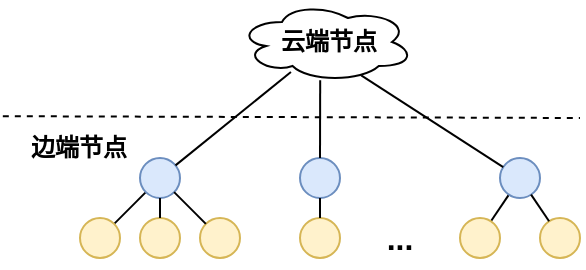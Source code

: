 <mxfile version="26.2.12">
  <diagram name="第 1 页" id="XrR6oJb-ZiE1guJITUTj">
    <mxGraphModel dx="542" dy="358" grid="1" gridSize="10" guides="1" tooltips="1" connect="1" arrows="1" fold="1" page="1" pageScale="1" pageWidth="827" pageHeight="1169" math="0" shadow="0">
      <root>
        <mxCell id="0" />
        <mxCell id="1" parent="0" />
        <mxCell id="Qftp_cy5Gg_HZMvoUiyC-4" value="" style="ellipse;whiteSpace=wrap;html=1;aspect=fixed;fillColor=#fff2cc;strokeColor=#d6b656;" vertex="1" parent="1">
          <mxGeometry x="490" y="1140" width="20" height="20" as="geometry" />
        </mxCell>
        <mxCell id="Qftp_cy5Gg_HZMvoUiyC-6" value="" style="ellipse;whiteSpace=wrap;html=1;aspect=fixed;fillColor=#dae8fc;strokeColor=#6c8ebf;" vertex="1" parent="1">
          <mxGeometry x="490" y="1110" width="20" height="20" as="geometry" />
        </mxCell>
        <mxCell id="Qftp_cy5Gg_HZMvoUiyC-7" style="rounded=0;orthogonalLoop=1;jettySize=auto;html=1;endArrow=none;startFill=0;entryX=0.5;entryY=1;entryDx=0;entryDy=0;" edge="1" parent="1" source="Qftp_cy5Gg_HZMvoUiyC-4" target="Qftp_cy5Gg_HZMvoUiyC-6">
          <mxGeometry relative="1" as="geometry">
            <mxPoint x="468" y="1185" as="sourcePoint" />
            <mxPoint x="502" y="1145" as="targetPoint" />
          </mxGeometry>
        </mxCell>
        <mxCell id="Qftp_cy5Gg_HZMvoUiyC-12" value="" style="endArrow=none;html=1;rounded=0;dashed=1;exitX=-0.037;exitY=-0.03;exitDx=0;exitDy=0;exitPerimeter=0;" edge="1" parent="1" source="Qftp_cy5Gg_HZMvoUiyC-47">
          <mxGeometry width="50" height="50" relative="1" as="geometry">
            <mxPoint x="360" y="1089.43" as="sourcePoint" />
            <mxPoint x="630" y="1090" as="targetPoint" />
          </mxGeometry>
        </mxCell>
        <mxCell id="Qftp_cy5Gg_HZMvoUiyC-13" value="" style="ellipse;shape=cloud;whiteSpace=wrap;html=1;" vertex="1" parent="1">
          <mxGeometry x="459" y="1032" width="88" height="40" as="geometry" />
        </mxCell>
        <mxCell id="Qftp_cy5Gg_HZMvoUiyC-15" value="&lt;font style=&quot;font-size: 16px;&quot;&gt;&lt;b&gt;...&lt;/b&gt;&lt;/font&gt;" style="text;html=1;align=center;verticalAlign=middle;whiteSpace=wrap;rounded=0;" vertex="1" parent="1">
          <mxGeometry x="510" y="1135" width="60" height="30" as="geometry" />
        </mxCell>
        <mxCell id="Qftp_cy5Gg_HZMvoUiyC-17" style="rounded=0;orthogonalLoop=1;jettySize=auto;html=1;endArrow=none;startFill=0;" edge="1" parent="1" source="Qftp_cy5Gg_HZMvoUiyC-18" target="Qftp_cy5Gg_HZMvoUiyC-21">
          <mxGeometry relative="1" as="geometry" />
        </mxCell>
        <mxCell id="Qftp_cy5Gg_HZMvoUiyC-18" value="" style="ellipse;whiteSpace=wrap;html=1;aspect=fixed;fillColor=#fff2cc;strokeColor=#d6b656;" vertex="1" parent="1">
          <mxGeometry x="380" y="1140" width="20" height="20" as="geometry" />
        </mxCell>
        <mxCell id="Qftp_cy5Gg_HZMvoUiyC-19" value="" style="ellipse;whiteSpace=wrap;html=1;aspect=fixed;fillColor=#fff2cc;strokeColor=#d6b656;" vertex="1" parent="1">
          <mxGeometry x="410" y="1140" width="20" height="20" as="geometry" />
        </mxCell>
        <mxCell id="Qftp_cy5Gg_HZMvoUiyC-20" value="" style="ellipse;whiteSpace=wrap;html=1;aspect=fixed;fillColor=#fff2cc;strokeColor=#d6b656;" vertex="1" parent="1">
          <mxGeometry x="440" y="1140" width="20" height="20" as="geometry" />
        </mxCell>
        <mxCell id="Qftp_cy5Gg_HZMvoUiyC-21" value="" style="ellipse;whiteSpace=wrap;html=1;aspect=fixed;fillColor=#dae8fc;strokeColor=#6c8ebf;" vertex="1" parent="1">
          <mxGeometry x="410" y="1110" width="20" height="20" as="geometry" />
        </mxCell>
        <mxCell id="Qftp_cy5Gg_HZMvoUiyC-22" style="rounded=0;orthogonalLoop=1;jettySize=auto;html=1;endArrow=none;startFill=0;entryX=0.5;entryY=1;entryDx=0;entryDy=0;" edge="1" parent="1" source="Qftp_cy5Gg_HZMvoUiyC-19" target="Qftp_cy5Gg_HZMvoUiyC-21">
          <mxGeometry relative="1" as="geometry">
            <mxPoint x="388" y="1185" as="sourcePoint" />
            <mxPoint x="422" y="1145" as="targetPoint" />
          </mxGeometry>
        </mxCell>
        <mxCell id="Qftp_cy5Gg_HZMvoUiyC-23" style="rounded=0;orthogonalLoop=1;jettySize=auto;html=1;endArrow=none;startFill=0;" edge="1" parent="1" source="Qftp_cy5Gg_HZMvoUiyC-20" target="Qftp_cy5Gg_HZMvoUiyC-21">
          <mxGeometry relative="1" as="geometry">
            <mxPoint x="435" y="1180" as="sourcePoint" />
            <mxPoint x="435" y="1150" as="targetPoint" />
          </mxGeometry>
        </mxCell>
        <mxCell id="Qftp_cy5Gg_HZMvoUiyC-25" style="rounded=0;orthogonalLoop=1;jettySize=auto;html=1;endArrow=none;startFill=0;" edge="1" parent="1" source="Qftp_cy5Gg_HZMvoUiyC-26" target="Qftp_cy5Gg_HZMvoUiyC-29">
          <mxGeometry relative="1" as="geometry" />
        </mxCell>
        <mxCell id="Qftp_cy5Gg_HZMvoUiyC-26" value="" style="ellipse;whiteSpace=wrap;html=1;aspect=fixed;fillColor=#fff2cc;strokeColor=#d6b656;" vertex="1" parent="1">
          <mxGeometry x="570" y="1140" width="20" height="20" as="geometry" />
        </mxCell>
        <mxCell id="Qftp_cy5Gg_HZMvoUiyC-27" value="" style="ellipse;whiteSpace=wrap;html=1;aspect=fixed;fillColor=#fff2cc;strokeColor=#d6b656;" vertex="1" parent="1">
          <mxGeometry x="610" y="1140" width="20" height="20" as="geometry" />
        </mxCell>
        <mxCell id="Qftp_cy5Gg_HZMvoUiyC-29" value="" style="ellipse;whiteSpace=wrap;html=1;aspect=fixed;fillColor=#dae8fc;strokeColor=#6c8ebf;" vertex="1" parent="1">
          <mxGeometry x="590" y="1110" width="20" height="20" as="geometry" />
        </mxCell>
        <mxCell id="Qftp_cy5Gg_HZMvoUiyC-30" style="rounded=0;orthogonalLoop=1;jettySize=auto;html=1;endArrow=none;startFill=0;" edge="1" parent="1" source="Qftp_cy5Gg_HZMvoUiyC-27" target="Qftp_cy5Gg_HZMvoUiyC-29">
          <mxGeometry relative="1" as="geometry">
            <mxPoint x="568" y="1185" as="sourcePoint" />
            <mxPoint x="602" y="1145" as="targetPoint" />
          </mxGeometry>
        </mxCell>
        <mxCell id="Qftp_cy5Gg_HZMvoUiyC-36" value="&lt;b&gt;云端节点&lt;/b&gt;" style="text;html=1;align=center;verticalAlign=middle;resizable=0;points=[];autosize=1;strokeColor=none;fillColor=none;" vertex="1" parent="1">
          <mxGeometry x="469" y="1037" width="70" height="30" as="geometry" />
        </mxCell>
        <mxCell id="Qftp_cy5Gg_HZMvoUiyC-47" value="&lt;b&gt;边端节点&lt;/b&gt;" style="text;html=1;align=center;verticalAlign=middle;resizable=0;points=[];autosize=1;strokeColor=none;fillColor=none;" vertex="1" parent="1">
          <mxGeometry x="344" y="1090" width="70" height="30" as="geometry" />
        </mxCell>
        <mxCell id="Qftp_cy5Gg_HZMvoUiyC-48" style="rounded=0;orthogonalLoop=1;jettySize=auto;html=1;endArrow=none;startFill=0;" edge="1" parent="1" source="Qftp_cy5Gg_HZMvoUiyC-21" target="Qftp_cy5Gg_HZMvoUiyC-36">
          <mxGeometry relative="1" as="geometry">
            <mxPoint x="453" y="1153" as="sourcePoint" />
            <mxPoint x="437" y="1137" as="targetPoint" />
          </mxGeometry>
        </mxCell>
        <mxCell id="Qftp_cy5Gg_HZMvoUiyC-49" style="rounded=0;orthogonalLoop=1;jettySize=auto;html=1;endArrow=none;startFill=0;entryX=0.467;entryY=0.977;entryDx=0;entryDy=0;entryPerimeter=0;" edge="1" parent="1" source="Qftp_cy5Gg_HZMvoUiyC-6" target="Qftp_cy5Gg_HZMvoUiyC-13">
          <mxGeometry relative="1" as="geometry">
            <mxPoint x="438" y="1124" as="sourcePoint" />
            <mxPoint x="501" y="1075" as="targetPoint" />
          </mxGeometry>
        </mxCell>
        <mxCell id="Qftp_cy5Gg_HZMvoUiyC-50" style="rounded=0;orthogonalLoop=1;jettySize=auto;html=1;endArrow=none;startFill=0;entryX=0.7;entryY=0.918;entryDx=0;entryDy=0;entryPerimeter=0;" edge="1" parent="1" source="Qftp_cy5Gg_HZMvoUiyC-29" target="Qftp_cy5Gg_HZMvoUiyC-13">
          <mxGeometry relative="1" as="geometry">
            <mxPoint x="511" y="1120" as="sourcePoint" />
            <mxPoint x="517" y="1079" as="targetPoint" />
          </mxGeometry>
        </mxCell>
      </root>
    </mxGraphModel>
  </diagram>
</mxfile>
